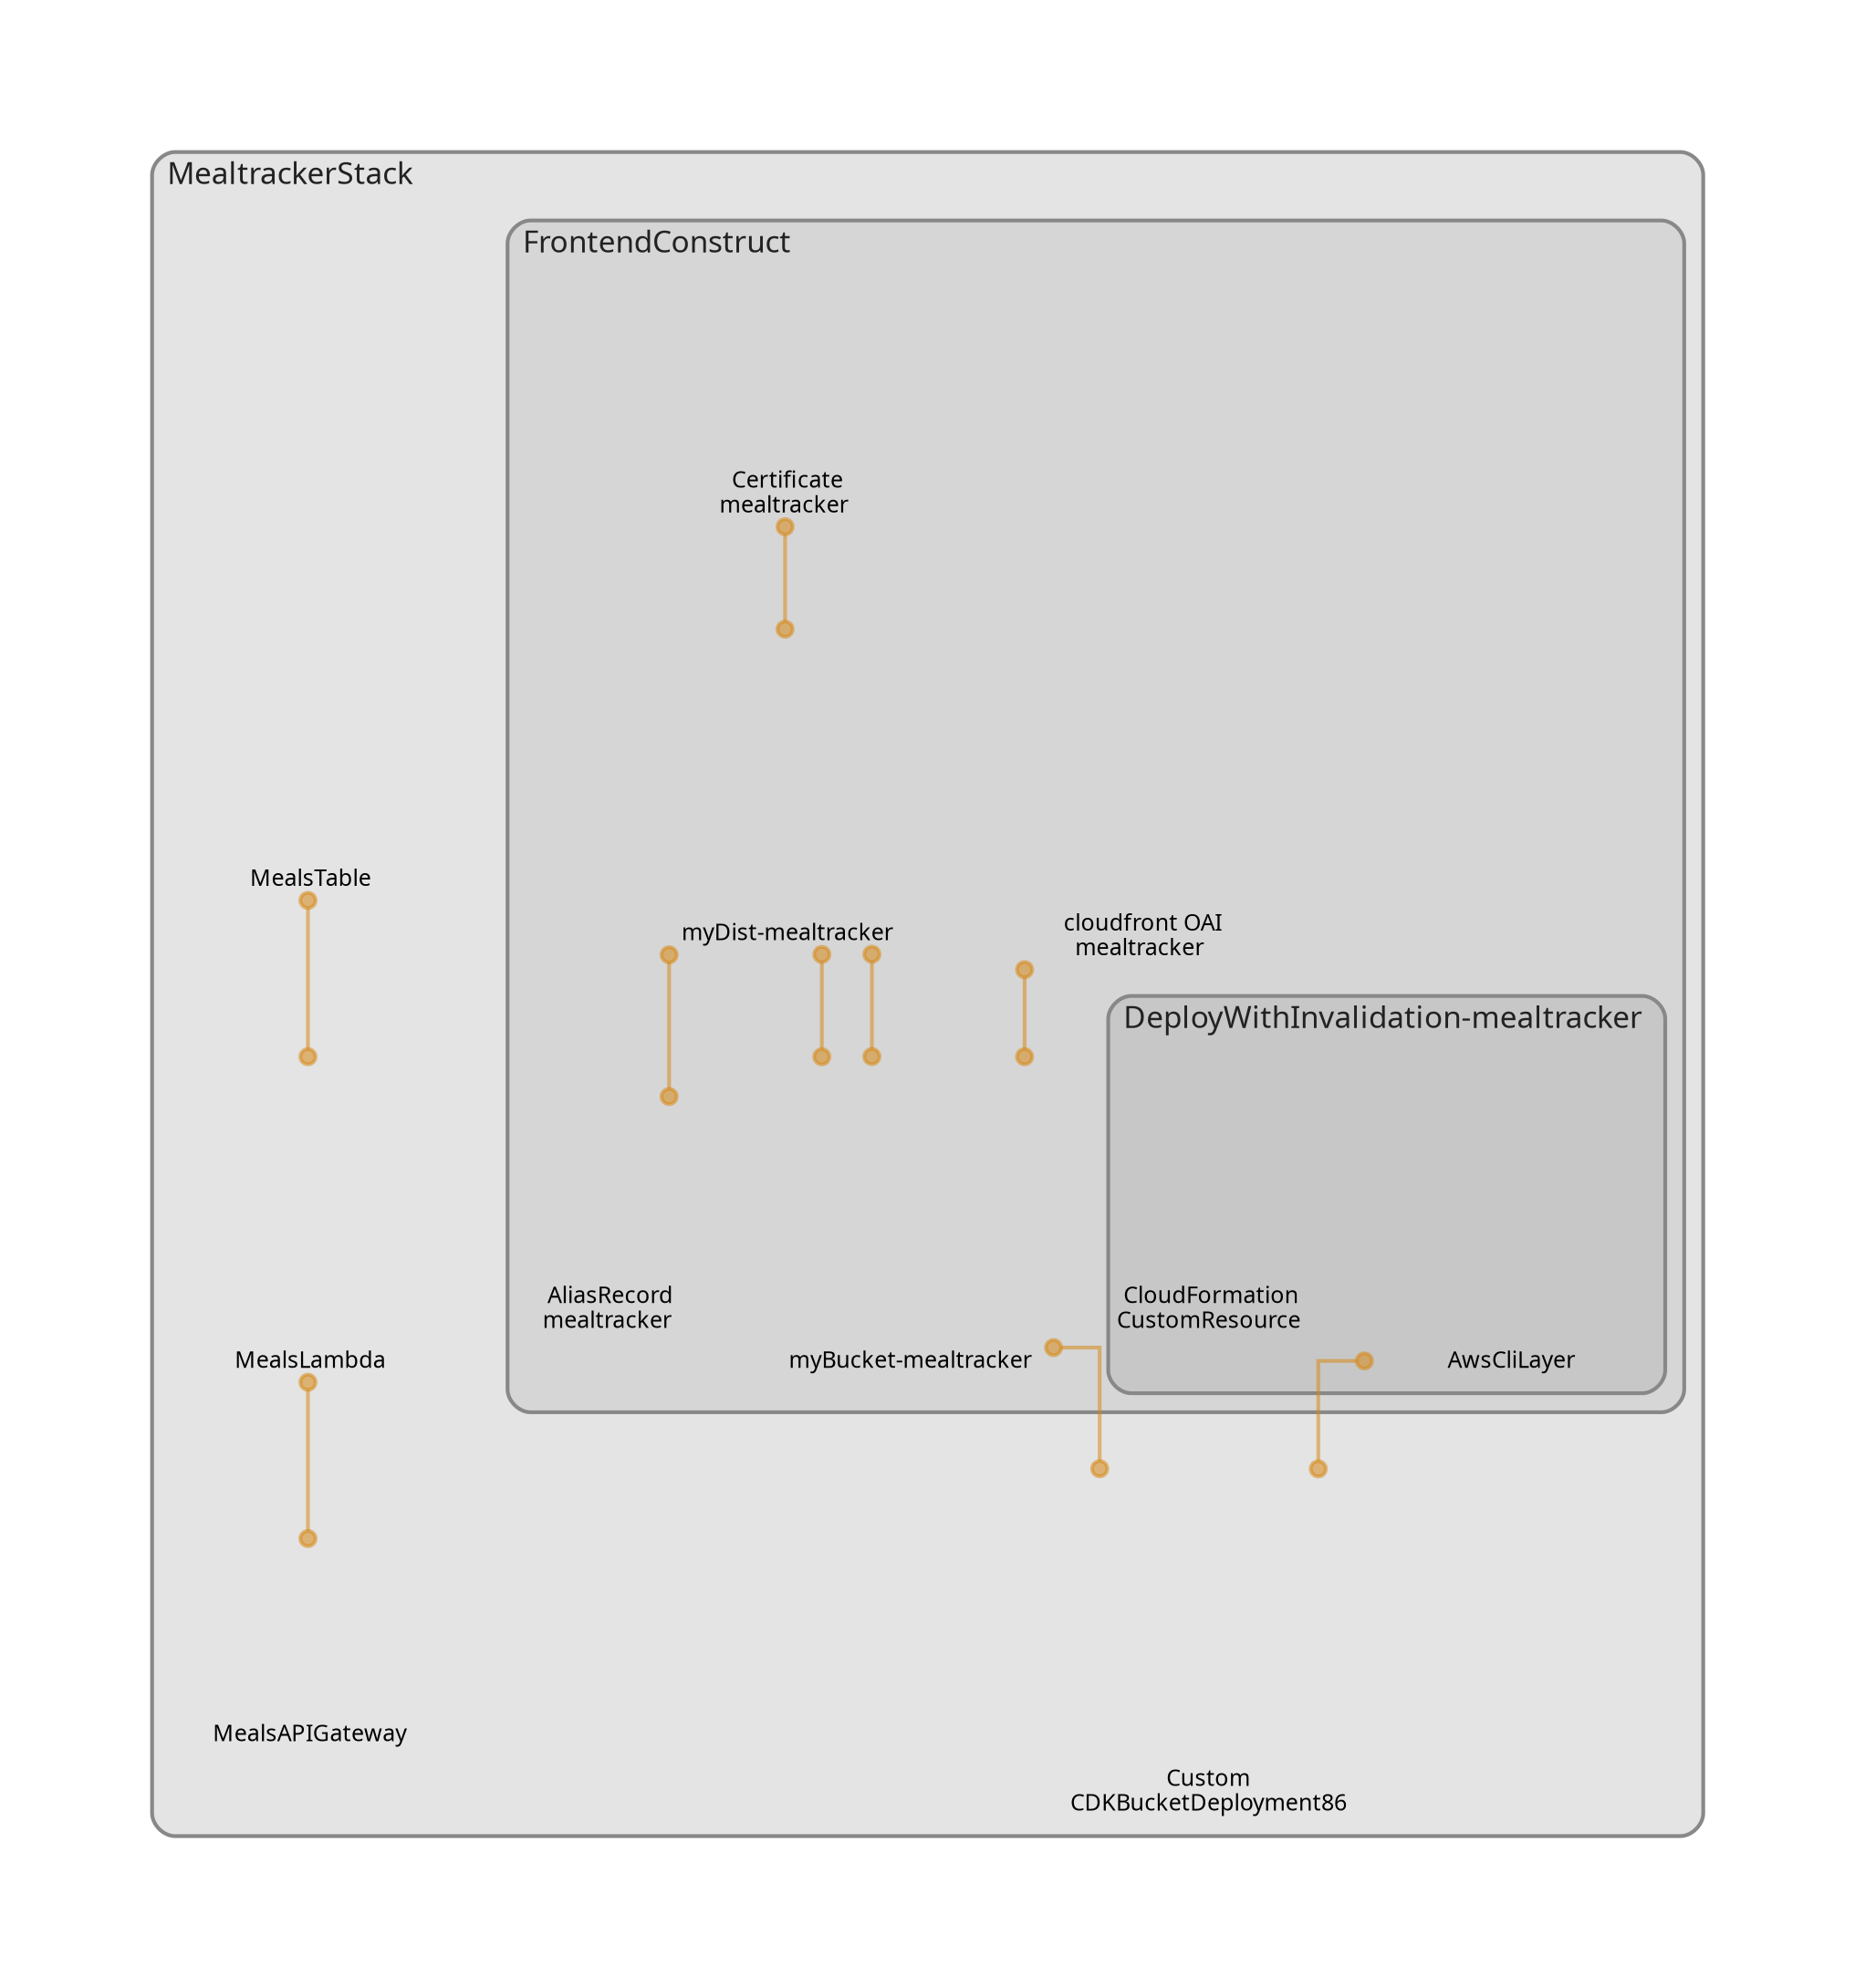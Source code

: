 digraph "Diagram" {
  splines = "ortho";
  pad = "1.0";
  nodesep = "0.60";
  ranksep = "0.75";
  fontname = "Sans-Serif";
  fontsize = "15";
  dpi = "200";
  rankdir = "BT";
  compound = "true";
  fontcolor = "#222222";
  edge [
    color = "#D5871488",
    penwidth = 2,
    arrowhead = "dot",
    arrowtail = "dot",
  ];
  node [
    shape = "box",
    style = "rounded",
    fixedsize = true,
    width = 1.7,
    height = 1.7,
    labelloc = "c",
    imagescale = true,
    fontname = "Sans-Serif",
    fontsize = 8,
    margin = 8,
  ];
  subgraph "MealtrackerStack" {
    subgraph "cluster-SubGraph.MealtrackerStack" {
      graph [
        label = "MealtrackerStack",
        labelloc = "b",
        labeljust = "l",
        margin = "10",
        fontsize = "16",
        penwidth = "2",
        pencolor = "#888888",
        style = "filled,rounded",
        fillcolor = "#e4e4e4",
      ];
      "MealtrackerStack/Custom__CDKBucketDeployment8693BB64968944B69AAFB0CC9EB8756C1024MiB1024MiB" [
        label = " Custom \nCDKBucketDeployment86",
        fontsize = 12,
        image = "/Users/adamsulemanji/.npm/_npx/b98735c91b702b55/node_modules/cdk-dia/icons/aws/Service/Arch_Compute/64/Arch_AWS-Lambda_64@5x.png",
        imagescale = "true",
        imagepos = "tc",
        penwidth = "0",
        shape = "node",
        fixedsize = "true",
        labelloc = "b",
        width = 2,
        height = 2.4819999999999998,
      ];
      "MealtrackerStack/DynamoDBConstruct/MealsTable" [
        label = " MealsTable",
        fontsize = 12,
        image = "/Users/adamsulemanji/.npm/_npx/b98735c91b702b55/node_modules/cdk-dia/icons/aws/Service/Arch_Database/64/Arch_Amazon-DynamoDB_64@5x.png",
        imagescale = "true",
        imagepos = "tc",
        penwidth = "0",
        shape = "node",
        fixedsize = "true",
        labelloc = "b",
        width = 1.2,
        height = 1.466,
      ];
      "MealtrackerStack/LambdaConstruct/MealsLambda" [
        label = " MealsLambda",
        fontsize = 12,
        image = "/Users/adamsulemanji/.npm/_npx/b98735c91b702b55/node_modules/cdk-dia/icons/aws/Service/Arch_Compute/64/Arch_AWS-Lambda_64@5x.png",
        imagescale = "true",
        imagepos = "tc",
        penwidth = "0",
        shape = "node",
        fixedsize = "true",
        labelloc = "b",
        width = 2,
        height = 2.266,
      ];
      "MealtrackerStack/ApiGatewayConstruct/MealsAPIGateway" [
        label = " MealsAPIGateway",
        fontsize = 12,
        image = "/Users/adamsulemanji/.npm/_npx/b98735c91b702b55/node_modules/cdk-dia/icons/aws/Service/Arch_Networking-Content/64/Arch_Amazon-API-Gateway_64@5x.png",
        imagescale = "true",
        imagepos = "tc",
        penwidth = "0",
        shape = "node",
        fixedsize = "true",
        labelloc = "b",
        width = 1.2,
        height = 1.466,
      ];
      subgraph "cluster-SubGraph.FrontendConstruct" {
        graph [
          label = "FrontendConstruct",
          labelloc = "b",
          labeljust = "l",
          margin = "10",
          fontsize = "16",
          penwidth = "2",
          pencolor = "#888888",
          style = "filled,rounded",
          fillcolor = "#d6d6d6",
        ];
        "MealtrackerStack/FrontendConstruct/myBucket-mealtracker" [
          label = " myBucket-mealtracker",
          fontsize = 12,
          image = "/Users/adamsulemanji/.npm/_npx/b98735c91b702b55/node_modules/cdk-dia/icons/aws/Service/Arch_Storage/64/Arch_Amazon-S3-Standard_64@5x.png",
          imagescale = "true",
          imagepos = "tc",
          penwidth = "0",
          shape = "node",
          fixedsize = "true",
          labelloc = "b",
          width = 2,
          height = 2.266,
        ];
        "MealtrackerStack/FrontendConstruct/cloudfront-OAI-mealtracker" [
          label = " cloudfront OAI\nmealtracker",
          fontsize = 12,
          image = "/Users/adamsulemanji/.npm/_npx/b98735c91b702b55/node_modules/cdk-dia/icons/aws/Resource/Res_Security-Identity-and-Compliance/Res_48_Dark/Res_AWS-Identity-Access-Management_Permissions_48_Dark_gen.png",
          imagescale = "true",
          imagepos = "tc",
          penwidth = "0",
          shape = "node",
          fixedsize = "true",
          labelloc = "b",
          width = 2,
          height = 2.4819999999999998,
        ];
        "MealtrackerStack/FrontendConstruct/Certificate-mealtracker" [
          label = " Certificate\nmealtracker",
          fontsize = 12,
          image = "/Users/adamsulemanji/.npm/_npx/b98735c91b702b55/node_modules/cdk-dia/icons/aws/Service/Arch_Security-Identity-Compliance/64/Arch_AWS-Certificate-Manager_64@5x.png",
          imagescale = "true",
          imagepos = "tc",
          penwidth = "0",
          shape = "node",
          fixedsize = "true",
          labelloc = "b",
          width = 1.2,
          height = 1.682,
        ];
        "MealtrackerStack/FrontendConstruct/myDist-mealtracker" [
          label = " myDist-mealtracker",
          fontsize = 12,
          image = "/Users/adamsulemanji/.npm/_npx/b98735c91b702b55/node_modules/cdk-dia/icons/aws/Service/Arch_Networking-Content/64/Arch_Amazon-CloudFront_64@5x.png",
          imagescale = "true",
          imagepos = "tc",
          penwidth = "0",
          shape = "node",
          fixedsize = "true",
          labelloc = "b",
          width = 2,
          height = 2.266,
        ];
        "MealtrackerStack/FrontendConstruct/AliasRecord-mealtracker" [
          label = " AliasRecord\nmealtracker",
          fontsize = 12,
          image = "/Users/adamsulemanji/.npm/_npx/b98735c91b702b55/node_modules/cdk-dia/icons/aws/Resource/Res_Networking-and-Content-Delivery/Res_48_Dark/Res_Amazon-Route-53-Hosted-Zone_48_Dark_gen.png",
          imagescale = "true",
          imagepos = "tc",
          penwidth = "0",
          shape = "node",
          fixedsize = "true",
          labelloc = "b",
          width = 1.2,
          height = 1.682,
        ];
        subgraph "cluster-SubGraph.DeployWithInvalidation-mealtracker" {
          graph [
            label = "DeployWithInvalidation-mealtracker",
            labelloc = "b",
            labeljust = "l",
            margin = "10",
            fontsize = "16",
            penwidth = "2",
            pencolor = "#888888",
            style = "filled,rounded",
            fillcolor = "#c7c7c7",
          ];
          "MealtrackerStack/FrontendConstruct/DeployWithInvalidation-mealtracker/AwsCliLayer" [
            label = " AwsCliLayer",
            fontsize = 12,
            image = "/Users/adamsulemanji/.npm/_npx/b98735c91b702b55/node_modules/cdk-dia/icons/aws/Service/Arch_Compute/64/Arch_AWS-Lambda_64@5x.png",
            imagescale = "true",
            imagepos = "tc",
            penwidth = "0",
            shape = "node",
            fixedsize = "true",
            labelloc = "b",
            width = 2,
            height = 2.266,
          ];
          "MealtrackerStack/FrontendConstruct/DeployWithInvalidation-mealtracker/CustomResource-1024MiB-1024MiB" [
            label = " CloudFormation\nCustomResource",
            fontsize = 12,
            image = "/Users/adamsulemanji/.npm/_npx/b98735c91b702b55/node_modules/cdk-dia/icons/aws/Service/Arch_Management-Governance/64/Arch_AWS-CloudFormation_64@5x.png",
            imagescale = "true",
            imagepos = "tc",
            penwidth = "0",
            shape = "node",
            fixedsize = "true",
            labelloc = "b",
            width = 1.2,
            height = 1.682,
          ];
        }
      }
    }
  }
  "MealtrackerStack/FrontendConstruct/myBucket-mealtracker" -> "MealtrackerStack/FrontendConstruct/cloudfront-OAI-mealtracker" [
    dir = "both",
  ];
  "MealtrackerStack/FrontendConstruct/myBucket-mealtracker" -> "MealtrackerStack/FrontendConstruct/myDist-mealtracker" [
    dir = "both",
  ];
  "MealtrackerStack/FrontendConstruct/myDist-mealtracker" -> "MealtrackerStack/FrontendConstruct/myBucket-mealtracker" [
    dir = "both",
  ];
  "MealtrackerStack/FrontendConstruct/myDist-mealtracker" -> "MealtrackerStack/FrontendConstruct/Certificate-mealtracker" [
    dir = "both",
  ];
  "MealtrackerStack/FrontendConstruct/AliasRecord-mealtracker" -> "MealtrackerStack/FrontendConstruct/myDist-mealtracker" [
    dir = "both",
  ];
  "MealtrackerStack/Custom__CDKBucketDeployment8693BB64968944B69AAFB0CC9EB8756C1024MiB1024MiB" -> "MealtrackerStack/FrontendConstruct/myBucket-mealtracker" [
    dir = "both",
  ];
  "MealtrackerStack/Custom__CDKBucketDeployment8693BB64968944B69AAFB0CC9EB8756C1024MiB1024MiB" -> "MealtrackerStack/FrontendConstruct/DeployWithInvalidation-mealtracker/AwsCliLayer" [
    dir = "both",
  ];
  "MealtrackerStack/LambdaConstruct/MealsLambda" -> "MealtrackerStack/DynamoDBConstruct/MealsTable" [
    dir = "both",
  ];
  "MealtrackerStack/ApiGatewayConstruct/MealsAPIGateway" -> "MealtrackerStack/LambdaConstruct/MealsLambda" [
    dir = "both",
  ];
}